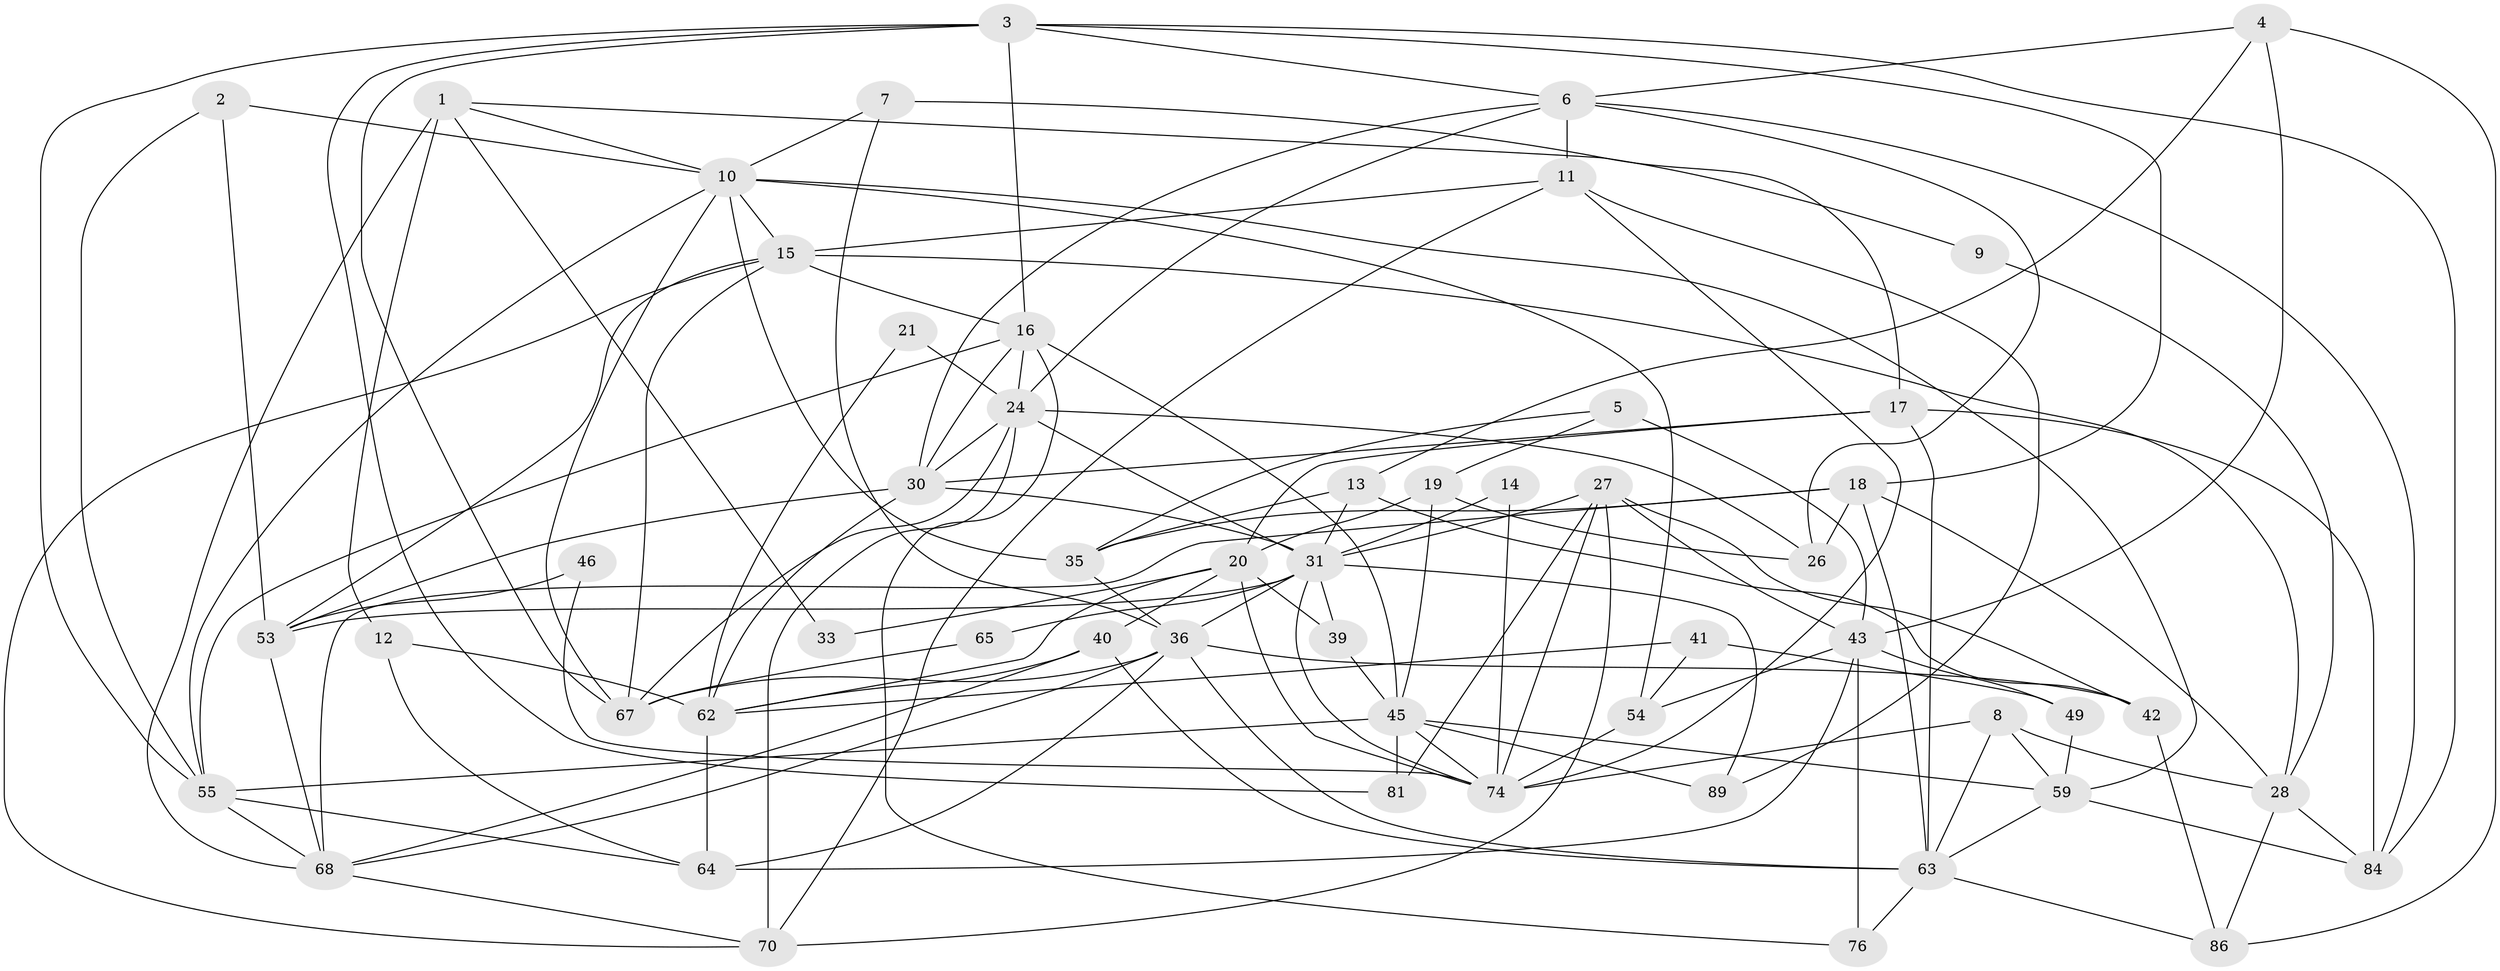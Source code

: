 // original degree distribution, {5: 0.19101123595505617, 3: 0.25842696629213485, 4: 0.2808988764044944, 6: 0.12359550561797752, 2: 0.12359550561797752, 7: 0.02247191011235955}
// Generated by graph-tools (version 1.1) at 2025/11/02/27/25 16:11:22]
// undirected, 55 vertices, 140 edges
graph export_dot {
graph [start="1"]
  node [color=gray90,style=filled];
  1;
  2 [super="+22"];
  3 [super="+80"];
  4;
  5;
  6 [super="+37"];
  7 [super="+52"];
  8 [super="+56"];
  9;
  10 [super="+73"];
  11 [super="+25"];
  12 [super="+48"];
  13 [super="+61"];
  14;
  15 [super="+69"];
  16 [super="+87"];
  17 [super="+34"];
  18 [super="+32"];
  19 [super="+29"];
  20 [super="+23"];
  21;
  24 [super="+83"];
  26;
  27 [super="+38"];
  28 [super="+60"];
  30 [super="+44"];
  31 [super="+58"];
  33;
  35 [super="+88"];
  36 [super="+66"];
  39;
  40;
  41;
  42 [super="+57"];
  43 [super="+50"];
  45 [super="+47"];
  46;
  49 [super="+51"];
  53 [super="+78"];
  54;
  55 [super="+72"];
  59 [super="+77"];
  62 [super="+75"];
  63 [super="+79"];
  64;
  65;
  67 [super="+85"];
  68 [super="+71"];
  70;
  74 [super="+82"];
  76;
  81;
  84;
  86;
  89;
  1 -- 10;
  1 -- 9;
  1 -- 33;
  1 -- 12;
  1 -- 68;
  2 -- 53;
  2 -- 10;
  2 -- 55;
  3 -- 16;
  3 -- 81;
  3 -- 84;
  3 -- 6;
  3 -- 67;
  3 -- 18;
  3 -- 55;
  4 -- 6;
  4 -- 13;
  4 -- 86;
  4 -- 43;
  5 -- 19;
  5 -- 43;
  5 -- 35;
  6 -- 26;
  6 -- 11;
  6 -- 30;
  6 -- 24;
  6 -- 84;
  7 -- 10;
  7 -- 17;
  7 -- 36;
  8 -- 28;
  8 -- 59;
  8 -- 63;
  8 -- 74;
  9 -- 28;
  10 -- 54;
  10 -- 35;
  10 -- 55;
  10 -- 59;
  10 -- 15;
  10 -- 67;
  11 -- 89;
  11 -- 15;
  11 -- 74;
  11 -- 70;
  12 -- 64;
  12 -- 62;
  13 -- 42 [weight=2];
  13 -- 35;
  13 -- 31;
  14 -- 31;
  14 -- 74;
  15 -- 28;
  15 -- 16;
  15 -- 53;
  15 -- 70;
  15 -- 67;
  16 -- 45;
  16 -- 76;
  16 -- 55;
  16 -- 24;
  16 -- 30;
  17 -- 84;
  17 -- 20 [weight=2];
  17 -- 30;
  17 -- 63;
  18 -- 68;
  18 -- 26;
  18 -- 63;
  18 -- 35;
  18 -- 28;
  19 -- 45;
  19 -- 26;
  19 -- 20;
  20 -- 40;
  20 -- 39;
  20 -- 33;
  20 -- 74;
  20 -- 62;
  21 -- 62;
  21 -- 24;
  24 -- 70;
  24 -- 26;
  24 -- 67;
  24 -- 31;
  24 -- 30;
  27 -- 70;
  27 -- 43;
  27 -- 81;
  27 -- 74;
  27 -- 42;
  27 -- 31;
  28 -- 84;
  28 -- 86;
  30 -- 62;
  30 -- 31;
  30 -- 53;
  31 -- 39;
  31 -- 65;
  31 -- 89;
  31 -- 36;
  31 -- 74;
  31 -- 53;
  35 -- 36;
  36 -- 68;
  36 -- 64;
  36 -- 63;
  36 -- 67;
  36 -- 42;
  39 -- 45;
  40 -- 68;
  40 -- 63;
  40 -- 62;
  41 -- 54;
  41 -- 49;
  41 -- 62;
  42 -- 86;
  43 -- 64;
  43 -- 76;
  43 -- 54;
  43 -- 49;
  45 -- 81;
  45 -- 89;
  45 -- 59;
  45 -- 55;
  45 -- 74;
  46 -- 53;
  46 -- 74;
  49 -- 59;
  53 -- 68;
  54 -- 74;
  55 -- 64;
  55 -- 68;
  59 -- 84;
  59 -- 63;
  62 -- 64;
  63 -- 76;
  63 -- 86;
  65 -- 67;
  68 -- 70;
}
